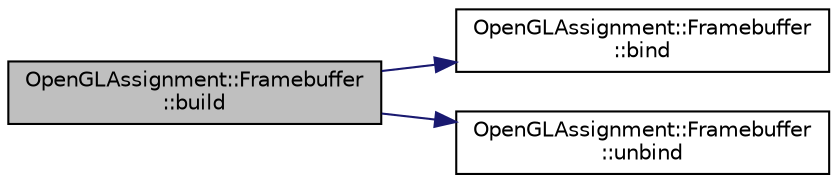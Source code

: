 digraph "OpenGLAssignment::Framebuffer::build"
{
 // LATEX_PDF_SIZE
  edge [fontname="Helvetica",fontsize="10",labelfontname="Helvetica",labelfontsize="10"];
  node [fontname="Helvetica",fontsize="10",shape=record];
  rankdir="LR";
  Node1 [label="OpenGLAssignment::Framebuffer\l::build",height=0.2,width=0.4,color="black", fillcolor="grey75", style="filled", fontcolor="black",tooltip="Generates the framebuffer."];
  Node1 -> Node2 [color="midnightblue",fontsize="10",style="solid",fontname="Helvetica"];
  Node2 [label="OpenGLAssignment::Framebuffer\l::bind",height=0.2,width=0.4,color="black", fillcolor="white", style="filled",URL="$class_open_g_l_assignment_1_1_framebuffer.html#a7a9bdaa3d127cc0b74dbbb90b839d43b",tooltip="Binds the framebuffer to use it."];
  Node1 -> Node3 [color="midnightblue",fontsize="10",style="solid",fontname="Helvetica"];
  Node3 [label="OpenGLAssignment::Framebuffer\l::unbind",height=0.2,width=0.4,color="black", fillcolor="white", style="filled",URL="$class_open_g_l_assignment_1_1_framebuffer.html#a12ec60aca2616c547fc3f3dcf5e80765",tooltip="Unbinds the framebuffer before use it."];
}
